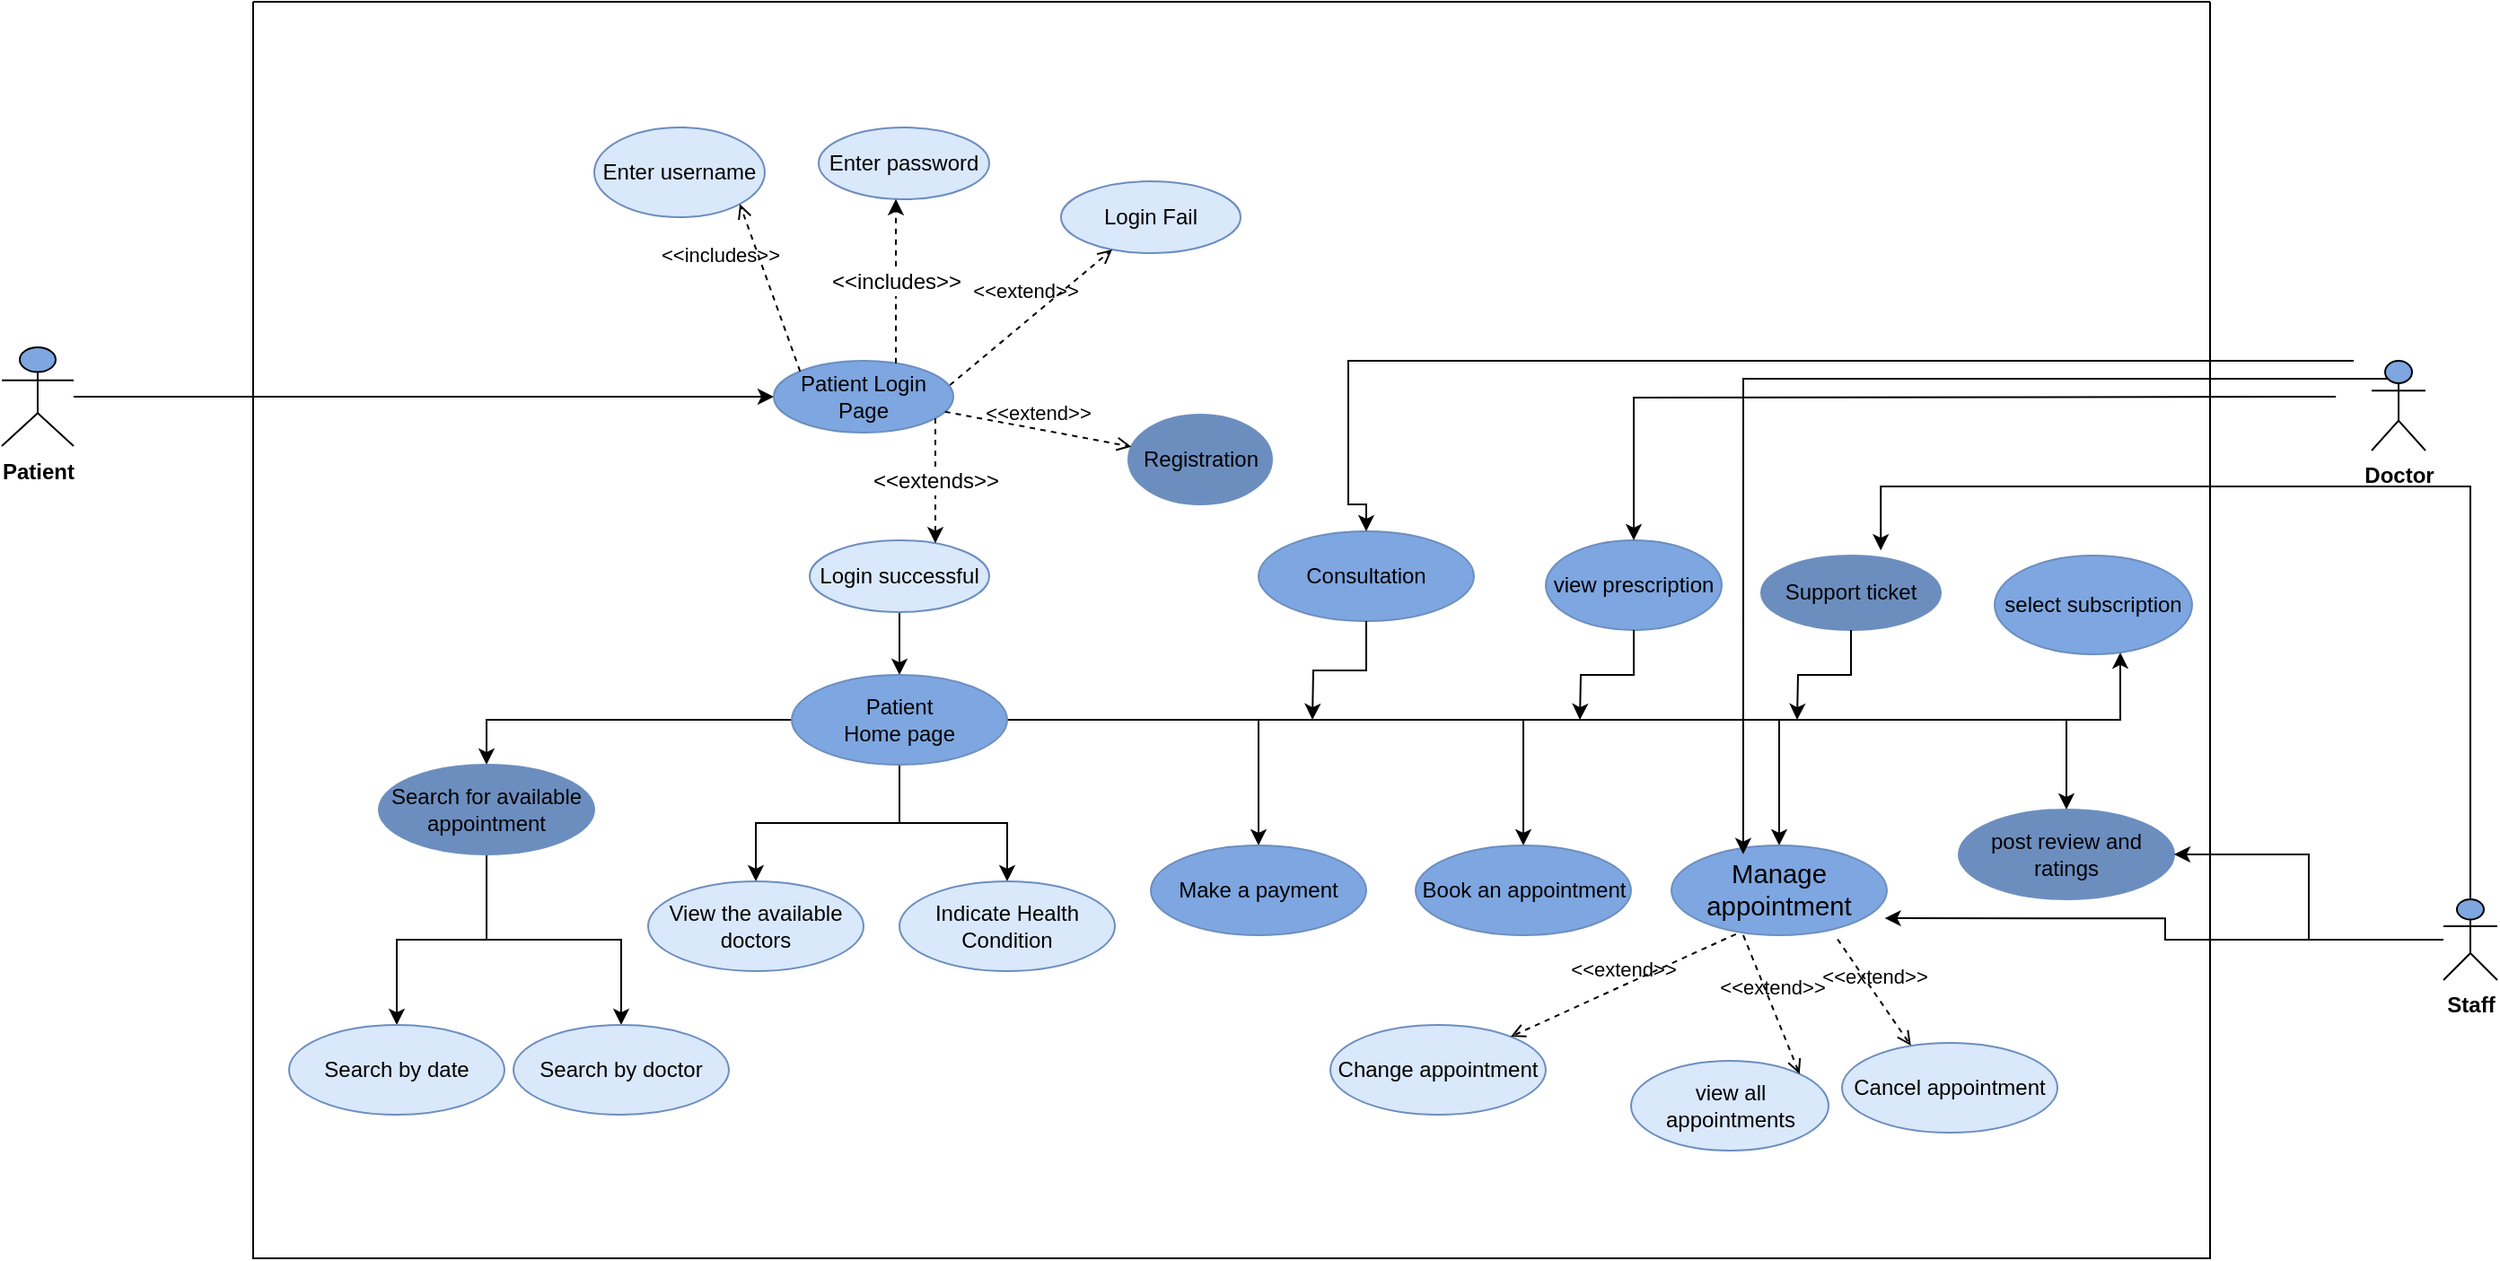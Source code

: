 <mxfile version="20.6.2" type="device"><diagram id="ecNSCPzY0UJd15nmBplJ" name="Page-1"><mxGraphModel dx="1437" dy="2113" grid="1" gridSize="10" guides="1" tooltips="1" connect="1" arrows="1" fold="1" page="1" pageScale="1" pageWidth="850" pageHeight="1100" math="0" shadow="0"><root><mxCell id="0"/><mxCell id="1" parent="0"/><mxCell id="7AxcZA83FQlYYPmc2vPa-5" style="edgeStyle=orthogonalEdgeStyle;rounded=0;orthogonalLoop=1;jettySize=auto;html=1;" edge="1" parent="1" source="8fEVvmDROvwn82qn4TLh-167" target="8fEVvmDROvwn82qn4TLh-179"><mxGeometry relative="1" as="geometry"/></mxCell><mxCell id="8fEVvmDROvwn82qn4TLh-167" value="&lt;b&gt;Patient&lt;/b&gt;" style="shape=umlActor;verticalLabelPosition=bottom;verticalAlign=top;html=1;outlineConnect=0;fillColor=#7EA6E0;" parent="1" vertex="1"><mxGeometry x="130" y="-887.5" width="40" height="55" as="geometry"/></mxCell><mxCell id="8fEVvmDROvwn82qn4TLh-168" value="" style="swimlane;startSize=0;fontSize=12;" parent="1" vertex="1"><mxGeometry x="270" y="-1080" width="1090" height="700" as="geometry"/></mxCell><mxCell id="8fEVvmDROvwn82qn4TLh-179" value="Patient Login Page" style="ellipse;whiteSpace=wrap;html=1;fontSize=12;fillColor=#7EA6E0;strokeColor=#6c8ebf;" parent="8fEVvmDROvwn82qn4TLh-168" vertex="1"><mxGeometry x="290" y="200" width="100" height="40" as="geometry"/></mxCell><mxCell id="8fEVvmDROvwn82qn4TLh-180" style="edgeStyle=orthogonalEdgeStyle;rounded=0;orthogonalLoop=1;jettySize=auto;html=1;exitX=0.5;exitY=1;exitDx=0;exitDy=0;entryX=0.5;entryY=0;entryDx=0;entryDy=0;fontSize=12;endArrow=classic;endFill=1;" parent="8fEVvmDROvwn82qn4TLh-168" source="8fEVvmDROvwn82qn4TLh-181" target="8fEVvmDROvwn82qn4TLh-196" edge="1"><mxGeometry relative="1" as="geometry"/></mxCell><mxCell id="8fEVvmDROvwn82qn4TLh-181" value="Login successful" style="ellipse;whiteSpace=wrap;html=1;fontSize=12;fillColor=#dae8fc;strokeColor=#6c8ebf;" parent="8fEVvmDROvwn82qn4TLh-168" vertex="1"><mxGeometry x="310" y="300" width="100" height="40" as="geometry"/></mxCell><mxCell id="8fEVvmDROvwn82qn4TLh-182" value="&amp;lt;&amp;lt;extends&amp;gt;&amp;gt;" style="edgeStyle=orthogonalEdgeStyle;rounded=0;orthogonalLoop=1;jettySize=auto;html=1;fontSize=12;endArrow=classic;endFill=1;dashed=1;" parent="8fEVvmDROvwn82qn4TLh-168" source="8fEVvmDROvwn82qn4TLh-179" target="8fEVvmDROvwn82qn4TLh-181" edge="1"><mxGeometry relative="1" as="geometry"><Array as="points"><mxPoint x="380" y="270"/><mxPoint x="380" y="270"/></Array></mxGeometry></mxCell><mxCell id="8fEVvmDROvwn82qn4TLh-183" value="Login Fail" style="ellipse;whiteSpace=wrap;html=1;fontSize=12;fillColor=#dae8fc;strokeColor=#6c8ebf;" parent="8fEVvmDROvwn82qn4TLh-168" vertex="1"><mxGeometry x="450" y="100" width="100" height="40" as="geometry"/></mxCell><mxCell id="8fEVvmDROvwn82qn4TLh-185" value="Enter username" style="ellipse;whiteSpace=wrap;html=1;fontSize=12;fillColor=#dae8fc;strokeColor=#6c8ebf;" parent="8fEVvmDROvwn82qn4TLh-168" vertex="1"><mxGeometry x="190" y="70" width="95" height="50" as="geometry"/></mxCell><mxCell id="8fEVvmDROvwn82qn4TLh-187" value="Enter password" style="ellipse;whiteSpace=wrap;html=1;fontSize=12;fillColor=#dae8fc;strokeColor=#6c8ebf;" parent="8fEVvmDROvwn82qn4TLh-168" vertex="1"><mxGeometry x="315" y="70" width="95" height="40" as="geometry"/></mxCell><mxCell id="8fEVvmDROvwn82qn4TLh-188" value="&amp;lt;&amp;lt;includes&amp;gt;&amp;gt;" style="edgeStyle=orthogonalEdgeStyle;rounded=0;orthogonalLoop=1;jettySize=auto;html=1;dashed=1;fontSize=12;endArrow=classic;endFill=1;" parent="8fEVvmDROvwn82qn4TLh-168" source="8fEVvmDROvwn82qn4TLh-179" target="8fEVvmDROvwn82qn4TLh-187" edge="1"><mxGeometry relative="1" as="geometry"><Array as="points"><mxPoint x="358" y="190"/><mxPoint x="358" y="190"/></Array></mxGeometry></mxCell><mxCell id="8fEVvmDROvwn82qn4TLh-189" style="edgeStyle=orthogonalEdgeStyle;rounded=0;orthogonalLoop=1;jettySize=auto;html=1;exitX=0;exitY=0.5;exitDx=0;exitDy=0;entryX=0.5;entryY=0;entryDx=0;entryDy=0;" parent="8fEVvmDROvwn82qn4TLh-168" source="8fEVvmDROvwn82qn4TLh-196" target="8fEVvmDROvwn82qn4TLh-218" edge="1"><mxGeometry relative="1" as="geometry"/></mxCell><mxCell id="8fEVvmDROvwn82qn4TLh-190" style="edgeStyle=orthogonalEdgeStyle;rounded=0;orthogonalLoop=1;jettySize=auto;html=1;" parent="8fEVvmDROvwn82qn4TLh-168" source="8fEVvmDROvwn82qn4TLh-196" target="8fEVvmDROvwn82qn4TLh-219" edge="1"><mxGeometry relative="1" as="geometry"/></mxCell><mxCell id="8fEVvmDROvwn82qn4TLh-191" style="edgeStyle=orthogonalEdgeStyle;rounded=0;orthogonalLoop=1;jettySize=auto;html=1;" parent="8fEVvmDROvwn82qn4TLh-168" source="8fEVvmDROvwn82qn4TLh-196" target="8fEVvmDROvwn82qn4TLh-220" edge="1"><mxGeometry relative="1" as="geometry"/></mxCell><mxCell id="8fEVvmDROvwn82qn4TLh-192" style="edgeStyle=orthogonalEdgeStyle;rounded=0;orthogonalLoop=1;jettySize=auto;html=1;" parent="8fEVvmDROvwn82qn4TLh-168" source="8fEVvmDROvwn82qn4TLh-196" target="8fEVvmDROvwn82qn4TLh-221" edge="1"><mxGeometry relative="1" as="geometry"/></mxCell><mxCell id="8fEVvmDROvwn82qn4TLh-193" style="edgeStyle=orthogonalEdgeStyle;rounded=0;orthogonalLoop=1;jettySize=auto;html=1;" parent="8fEVvmDROvwn82qn4TLh-168" source="8fEVvmDROvwn82qn4TLh-196" target="8fEVvmDROvwn82qn4TLh-224" edge="1"><mxGeometry relative="1" as="geometry"/></mxCell><mxCell id="8fEVvmDROvwn82qn4TLh-194" style="edgeStyle=orthogonalEdgeStyle;rounded=0;orthogonalLoop=1;jettySize=auto;html=1;" parent="8fEVvmDROvwn82qn4TLh-168" source="8fEVvmDROvwn82qn4TLh-196" target="8fEVvmDROvwn82qn4TLh-225" edge="1"><mxGeometry relative="1" as="geometry"/></mxCell><mxCell id="8fEVvmDROvwn82qn4TLh-195" style="edgeStyle=orthogonalEdgeStyle;rounded=0;orthogonalLoop=1;jettySize=auto;html=1;" parent="8fEVvmDROvwn82qn4TLh-168" source="8fEVvmDROvwn82qn4TLh-196" target="8fEVvmDROvwn82qn4TLh-230" edge="1"><mxGeometry relative="1" as="geometry"/></mxCell><mxCell id="8fEVvmDROvwn82qn4TLh-289" style="edgeStyle=orthogonalEdgeStyle;rounded=0;orthogonalLoop=1;jettySize=auto;html=1;" parent="8fEVvmDROvwn82qn4TLh-168" source="8fEVvmDROvwn82qn4TLh-196" target="8fEVvmDROvwn82qn4TLh-288" edge="1"><mxGeometry relative="1" as="geometry"><Array as="points"><mxPoint x="1040" y="400"/></Array></mxGeometry></mxCell><mxCell id="8fEVvmDROvwn82qn4TLh-196" value="Patient &lt;br&gt;Home page" style="ellipse;whiteSpace=wrap;html=1;fontSize=12;fillColor=#7EA6E0;strokeColor=#6C8EBF;" parent="8fEVvmDROvwn82qn4TLh-168" vertex="1"><mxGeometry x="300" y="375" width="120" height="50" as="geometry"/></mxCell><mxCell id="8fEVvmDROvwn82qn4TLh-216" style="edgeStyle=orthogonalEdgeStyle;rounded=0;orthogonalLoop=1;jettySize=auto;html=1;" parent="8fEVvmDROvwn82qn4TLh-168" source="8fEVvmDROvwn82qn4TLh-218" target="8fEVvmDROvwn82qn4TLh-222" edge="1"><mxGeometry relative="1" as="geometry"/></mxCell><mxCell id="8fEVvmDROvwn82qn4TLh-217" style="edgeStyle=orthogonalEdgeStyle;rounded=0;orthogonalLoop=1;jettySize=auto;html=1;" parent="8fEVvmDROvwn82qn4TLh-168" source="8fEVvmDROvwn82qn4TLh-218" target="8fEVvmDROvwn82qn4TLh-223" edge="1"><mxGeometry relative="1" as="geometry"/></mxCell><mxCell id="8fEVvmDROvwn82qn4TLh-218" value="Search for available appointment" style="ellipse;whiteSpace=wrap;html=1;fontSize=12;fillColor=#6C8EBF;strokeColor=#6c8ebf;" parent="8fEVvmDROvwn82qn4TLh-168" vertex="1"><mxGeometry x="70" y="425" width="120" height="50" as="geometry"/></mxCell><mxCell id="8fEVvmDROvwn82qn4TLh-219" value="&lt;p class=&quot;MsoNormal&quot;&gt;&lt;span lang=&quot;EN-SG&quot;&gt;View the available doctors&lt;/span&gt;&lt;/p&gt;" style="ellipse;whiteSpace=wrap;html=1;fontSize=12;fillColor=#dae8fc;strokeColor=#6c8ebf;" parent="8fEVvmDROvwn82qn4TLh-168" vertex="1"><mxGeometry x="220" y="490" width="120" height="50" as="geometry"/></mxCell><mxCell id="8fEVvmDROvwn82qn4TLh-220" value="&lt;p class=&quot;MsoNormal&quot;&gt;Indicate Health Condition&lt;/p&gt;" style="ellipse;whiteSpace=wrap;html=1;fontSize=12;fillColor=#dae8fc;strokeColor=#6c8ebf;" parent="8fEVvmDROvwn82qn4TLh-168" vertex="1"><mxGeometry x="360" y="490" width="120" height="50" as="geometry"/></mxCell><mxCell id="8fEVvmDROvwn82qn4TLh-221" value="&lt;p class=&quot;MsoNormal&quot;&gt;&lt;span lang=&quot;EN-SG&quot;&gt;Make a payment&lt;/span&gt;&lt;/p&gt;" style="ellipse;whiteSpace=wrap;html=1;fontSize=12;fillColor=#7EA6E0;strokeColor=#6c8ebf;" parent="8fEVvmDROvwn82qn4TLh-168" vertex="1"><mxGeometry x="500" y="470" width="120" height="50" as="geometry"/></mxCell><mxCell id="8fEVvmDROvwn82qn4TLh-222" value="Search by date" style="ellipse;whiteSpace=wrap;html=1;fontSize=12;fillColor=#dae8fc;strokeColor=#6c8ebf;" parent="8fEVvmDROvwn82qn4TLh-168" vertex="1"><mxGeometry x="20" y="570" width="120" height="50" as="geometry"/></mxCell><mxCell id="8fEVvmDROvwn82qn4TLh-223" value="Search by doctor" style="ellipse;whiteSpace=wrap;html=1;fontSize=12;fillColor=#dae8fc;strokeColor=#6c8ebf;" parent="8fEVvmDROvwn82qn4TLh-168" vertex="1"><mxGeometry x="145" y="570" width="120" height="50" as="geometry"/></mxCell><mxCell id="8fEVvmDROvwn82qn4TLh-224" value="&lt;p class=&quot;MsoNormal&quot;&gt;&lt;span lang=&quot;EN-SG&quot;&gt;Book an appointment&lt;/span&gt;&lt;/p&gt;" style="ellipse;whiteSpace=wrap;html=1;fontSize=12;fillColor=#7EA6E0;strokeColor=#6c8ebf;" parent="8fEVvmDROvwn82qn4TLh-168" vertex="1"><mxGeometry x="647.5" y="470" width="120" height="50" as="geometry"/></mxCell><mxCell id="8fEVvmDROvwn82qn4TLh-225" value="&lt;p class=&quot;MsoNormal&quot;&gt;&lt;span style=&quot;font-size:11.0pt;line-height:&lt;br/&gt;107%;font-family:&amp;quot;Calibri&amp;quot;,sans-serif;mso-ascii-theme-font:minor-latin;&lt;br/&gt;mso-fareast-font-family:Calibri;mso-fareast-theme-font:minor-latin;mso-hansi-theme-font:&lt;br/&gt;minor-latin;mso-bidi-font-family:&amp;quot;Times New Roman&amp;quot;;mso-bidi-theme-font:minor-bidi;&lt;br/&gt;mso-ansi-language:EN-SG;mso-fareast-language:EN-US;mso-bidi-language:AR-SA&quot; lang=&quot;EN-SG&quot;&gt;Manage&lt;br/&gt;appointment&lt;/span&gt;&lt;br&gt;&lt;/p&gt;" style="ellipse;whiteSpace=wrap;html=1;fontSize=12;fillColor=#7EA6E0;strokeColor=#6c8ebf;" parent="8fEVvmDROvwn82qn4TLh-168" vertex="1"><mxGeometry x="790" y="470" width="120" height="50" as="geometry"/></mxCell><mxCell id="8fEVvmDROvwn82qn4TLh-227" value="&lt;p class=&quot;MsoNormal&quot;&gt;&lt;span lang=&quot;EN-SG&quot;&gt;Change appointment&lt;/span&gt;&lt;/p&gt;" style="ellipse;whiteSpace=wrap;html=1;fontSize=12;fillColor=#dae8fc;strokeColor=#6c8ebf;" parent="8fEVvmDROvwn82qn4TLh-168" vertex="1"><mxGeometry x="600" y="570" width="120" height="50" as="geometry"/></mxCell><mxCell id="8fEVvmDROvwn82qn4TLh-228" value="&lt;p class=&quot;MsoNormal&quot;&gt;&lt;span lang=&quot;EN-SG&quot;&gt;Cancel appointment&lt;/span&gt;&lt;/p&gt;" style="ellipse;whiteSpace=wrap;html=1;fontSize=12;fillColor=#dae8fc;strokeColor=#6c8ebf;" parent="8fEVvmDROvwn82qn4TLh-168" vertex="1"><mxGeometry x="885" y="580" width="120" height="50" as="geometry"/></mxCell><mxCell id="8fEVvmDROvwn82qn4TLh-230" value="&lt;p class=&quot;MsoNormal&quot;&gt;post review and ratings&lt;/p&gt;" style="ellipse;whiteSpace=wrap;html=1;fontSize=12;fillColor=#6C8EBF;strokeColor=#6c8ebf;" parent="8fEVvmDROvwn82qn4TLh-168" vertex="1"><mxGeometry x="950" y="450" width="120" height="50" as="geometry"/></mxCell><mxCell id="8fEVvmDROvwn82qn4TLh-288" value="select subscription" style="ellipse;whiteSpace=wrap;html=1;fillColor=#7EA6E0;strokeColor=#6c8ebf;" parent="8fEVvmDROvwn82qn4TLh-168" vertex="1"><mxGeometry x="970" y="308.5" width="110" height="55" as="geometry"/></mxCell><mxCell id="8fEVvmDROvwn82qn4TLh-290" value="Support ticket" style="ellipse;whiteSpace=wrap;html=1;fillColor=#6C8EBF;strokeColor=#6c8ebf;" parent="8fEVvmDROvwn82qn4TLh-168" vertex="1"><mxGeometry x="840" y="308.5" width="100" height="41.5" as="geometry"/></mxCell><mxCell id="8fEVvmDROvwn82qn4TLh-291" value="view prescription" style="ellipse;whiteSpace=wrap;html=1;fillColor=#7EA6E0;strokeColor=#6c8ebf;" parent="8fEVvmDROvwn82qn4TLh-168" vertex="1"><mxGeometry x="720" y="300" width="98" height="50" as="geometry"/></mxCell><mxCell id="8fEVvmDROvwn82qn4TLh-292" value="view all appointments" style="ellipse;whiteSpace=wrap;html=1;fillColor=#dae8fc;strokeColor=#6c8ebf;" parent="8fEVvmDROvwn82qn4TLh-168" vertex="1"><mxGeometry x="767.5" y="590" width="110" height="50" as="geometry"/></mxCell><mxCell id="8fEVvmDROvwn82qn4TLh-293" value="Registration" style="ellipse;whiteSpace=wrap;html=1;fillColor=#6C8EBF;strokeColor=#6c8ebf;" parent="8fEVvmDROvwn82qn4TLh-168" vertex="1"><mxGeometry x="487.5" y="230" width="80" height="50" as="geometry"/></mxCell><mxCell id="8fEVvmDROvwn82qn4TLh-294" value="&amp;lt;&amp;lt;extend&amp;gt;&amp;gt;" style="html=1;verticalAlign=bottom;labelBackgroundColor=none;endArrow=open;endFill=0;dashed=1;rounded=0;" parent="8fEVvmDROvwn82qn4TLh-168" source="8fEVvmDROvwn82qn4TLh-179" target="8fEVvmDROvwn82qn4TLh-293" edge="1"><mxGeometry width="160" relative="1" as="geometry"><mxPoint x="400" y="230" as="sourcePoint"/><mxPoint x="560" y="230" as="targetPoint"/></mxGeometry></mxCell><mxCell id="7AxcZA83FQlYYPmc2vPa-9" style="edgeStyle=orthogonalEdgeStyle;rounded=0;orthogonalLoop=1;jettySize=auto;html=1;entryX=0.333;entryY=0.097;entryDx=0;entryDy=0;entryPerimeter=0;" edge="1" parent="8fEVvmDROvwn82qn4TLh-168" target="8fEVvmDROvwn82qn4TLh-225"><mxGeometry relative="1" as="geometry"><mxPoint x="1190" y="210" as="sourcePoint"/><Array as="points"><mxPoint x="830" y="210"/></Array></mxGeometry></mxCell><mxCell id="7AxcZA83FQlYYPmc2vPa-24" value="&lt;p class=&quot;MsoNormal&quot;&gt;Consultation&lt;/p&gt;" style="ellipse;whiteSpace=wrap;html=1;fontSize=12;fillColor=#7EA6E0;strokeColor=#6c8ebf;" vertex="1" parent="8fEVvmDROvwn82qn4TLh-168"><mxGeometry x="560" y="295" width="120" height="50" as="geometry"/></mxCell><mxCell id="7AxcZA83FQlYYPmc2vPa-40" value="&amp;lt;&amp;lt;extend&amp;gt;&amp;gt;" style="html=1;verticalAlign=bottom;labelBackgroundColor=none;endArrow=open;endFill=0;dashed=1;rounded=0;exitX=0.981;exitY=0.338;exitDx=0;exitDy=0;exitPerimeter=0;" edge="1" parent="8fEVvmDROvwn82qn4TLh-168" source="8fEVvmDROvwn82qn4TLh-179" target="8fEVvmDROvwn82qn4TLh-183"><mxGeometry x="0.021" y="7" width="160" relative="1" as="geometry"><mxPoint x="395.476" y="238.313" as="sourcePoint"/><mxPoint x="499.124" y="257.948" as="targetPoint"/><mxPoint as="offset"/></mxGeometry></mxCell><mxCell id="7AxcZA83FQlYYPmc2vPa-43" value="&amp;lt;&amp;lt;includes&amp;gt;&amp;gt;" style="html=1;verticalAlign=bottom;labelBackgroundColor=none;endArrow=open;endFill=0;dashed=1;rounded=0;exitX=0;exitY=0;exitDx=0;exitDy=0;entryX=1;entryY=1;entryDx=0;entryDy=0;" edge="1" parent="8fEVvmDROvwn82qn4TLh-168" source="8fEVvmDROvwn82qn4TLh-179" target="8fEVvmDROvwn82qn4TLh-185"><mxGeometry x="0.367" y="23" width="160" relative="1" as="geometry"><mxPoint x="398.1" y="223.52" as="sourcePoint"/><mxPoint x="488.503" y="148.057" as="targetPoint"/><mxPoint as="offset"/></mxGeometry></mxCell><mxCell id="7AxcZA83FQlYYPmc2vPa-44" value="&amp;lt;&amp;lt;extend&amp;gt;&amp;gt;" style="html=1;verticalAlign=bottom;labelBackgroundColor=none;endArrow=open;endFill=0;dashed=1;rounded=0;exitX=0.299;exitY=0.988;exitDx=0;exitDy=0;exitPerimeter=0;" edge="1" parent="8fEVvmDROvwn82qn4TLh-168" source="8fEVvmDROvwn82qn4TLh-225" target="8fEVvmDROvwn82qn4TLh-227"><mxGeometry width="160" relative="1" as="geometry"><mxPoint x="395.481" y="238.309" as="sourcePoint"/><mxPoint x="499.115" y="257.968" as="targetPoint"/></mxGeometry></mxCell><mxCell id="7AxcZA83FQlYYPmc2vPa-46" value="&amp;lt;&amp;lt;extend&amp;gt;&amp;gt;" style="html=1;verticalAlign=bottom;labelBackgroundColor=none;endArrow=open;endFill=0;dashed=1;rounded=0;entryX=0.32;entryY=0.031;entryDx=0;entryDy=0;entryPerimeter=0;exitX=0.771;exitY=1.045;exitDx=0;exitDy=0;exitPerimeter=0;" edge="1" parent="8fEVvmDROvwn82qn4TLh-168" source="8fEVvmDROvwn82qn4TLh-225" target="8fEVvmDROvwn82qn4TLh-228"><mxGeometry width="160" relative="1" as="geometry"><mxPoint x="840" y="530" as="sourcePoint"/><mxPoint x="834.199" y="607.464" as="targetPoint"/></mxGeometry></mxCell><mxCell id="meTiS4tXbTMA4hQN0DrC-3" style="edgeStyle=orthogonalEdgeStyle;rounded=0;orthogonalLoop=1;jettySize=auto;html=1;" parent="1" source="8fEVvmDROvwn82qn4TLh-290" edge="1"><mxGeometry relative="1" as="geometry"><mxPoint x="1130" y="-680" as="targetPoint"/></mxGeometry></mxCell><mxCell id="7AxcZA83FQlYYPmc2vPa-6" value="&lt;b&gt;Doctor&lt;/b&gt;" style="shape=umlActor;verticalLabelPosition=bottom;verticalAlign=top;html=1;outlineConnect=0;fillColor=#7EA6E0;strokeColor=#000000;" vertex="1" parent="1"><mxGeometry x="1450" y="-880" width="30" height="50" as="geometry"/></mxCell><mxCell id="7AxcZA83FQlYYPmc2vPa-32" style="edgeStyle=orthogonalEdgeStyle;rounded=0;orthogonalLoop=1;jettySize=auto;html=1;entryX=0.99;entryY=0.811;entryDx=0;entryDy=0;entryPerimeter=0;" edge="1" parent="1" source="7AxcZA83FQlYYPmc2vPa-19" target="8fEVvmDROvwn82qn4TLh-225"><mxGeometry relative="1" as="geometry"/></mxCell><mxCell id="7AxcZA83FQlYYPmc2vPa-37" style="edgeStyle=orthogonalEdgeStyle;rounded=0;orthogonalLoop=1;jettySize=auto;html=1;entryX=1;entryY=0.5;entryDx=0;entryDy=0;" edge="1" parent="1" source="7AxcZA83FQlYYPmc2vPa-19" target="8fEVvmDROvwn82qn4TLh-230"><mxGeometry relative="1" as="geometry"/></mxCell><mxCell id="7AxcZA83FQlYYPmc2vPa-47" style="edgeStyle=orthogonalEdgeStyle;rounded=0;orthogonalLoop=1;jettySize=auto;html=1;entryX=0.666;entryY=-0.07;entryDx=0;entryDy=0;entryPerimeter=0;" edge="1" parent="1" source="7AxcZA83FQlYYPmc2vPa-19" target="8fEVvmDROvwn82qn4TLh-290"><mxGeometry relative="1" as="geometry"><Array as="points"><mxPoint x="1505" y="-810"/><mxPoint x="1177" y="-810"/></Array></mxGeometry></mxCell><mxCell id="7AxcZA83FQlYYPmc2vPa-19" value="&lt;b&gt;Staff&lt;/b&gt;" style="shape=umlActor;verticalLabelPosition=bottom;verticalAlign=top;html=1;outlineConnect=0;fillColor=#7EA6E0;" vertex="1" parent="1"><mxGeometry x="1490" y="-580" width="30" height="45" as="geometry"/></mxCell><mxCell id="7AxcZA83FQlYYPmc2vPa-30" style="edgeStyle=orthogonalEdgeStyle;rounded=0;orthogonalLoop=1;jettySize=auto;html=1;entryX=0.5;entryY=0;entryDx=0;entryDy=0;" edge="1" parent="1" target="8fEVvmDROvwn82qn4TLh-291"><mxGeometry relative="1" as="geometry"><mxPoint x="1430" y="-860" as="sourcePoint"/><mxPoint x="1069.96" y="-595.15" as="targetPoint"/><Array as="points"/></mxGeometry></mxCell><mxCell id="7AxcZA83FQlYYPmc2vPa-34" style="edgeStyle=orthogonalEdgeStyle;rounded=0;orthogonalLoop=1;jettySize=auto;html=1;" edge="1" parent="1" source="8fEVvmDROvwn82qn4TLh-291"><mxGeometry relative="1" as="geometry"><mxPoint x="1009" y="-680" as="targetPoint"/></mxGeometry></mxCell><mxCell id="7AxcZA83FQlYYPmc2vPa-36" style="edgeStyle=orthogonalEdgeStyle;rounded=0;orthogonalLoop=1;jettySize=auto;html=1;" edge="1" parent="1" source="7AxcZA83FQlYYPmc2vPa-24"><mxGeometry relative="1" as="geometry"><mxPoint x="860" y="-680" as="targetPoint"/></mxGeometry></mxCell><mxCell id="7AxcZA83FQlYYPmc2vPa-39" style="edgeStyle=orthogonalEdgeStyle;rounded=0;orthogonalLoop=1;jettySize=auto;html=1;entryX=0.5;entryY=0;entryDx=0;entryDy=0;" edge="1" parent="1" target="7AxcZA83FQlYYPmc2vPa-24"><mxGeometry relative="1" as="geometry"><mxPoint x="1440" y="-880" as="sourcePoint"/><mxPoint x="1019" y="-770" as="targetPoint"/><Array as="points"><mxPoint x="880" y="-880"/><mxPoint x="880" y="-800"/><mxPoint x="890" y="-800"/></Array></mxGeometry></mxCell><mxCell id="7AxcZA83FQlYYPmc2vPa-45" value="&amp;lt;&amp;lt;extend&amp;gt;&amp;gt;" style="html=1;verticalAlign=bottom;labelBackgroundColor=none;endArrow=open;endFill=0;dashed=1;rounded=0;entryX=1;entryY=0;entryDx=0;entryDy=0;" edge="1" parent="1" target="8fEVvmDROvwn82qn4TLh-292"><mxGeometry width="160" relative="1" as="geometry"><mxPoint x="1100" y="-560" as="sourcePoint"/><mxPoint x="970.849" y="-493.311" as="targetPoint"/></mxGeometry></mxCell></root></mxGraphModel></diagram></mxfile>